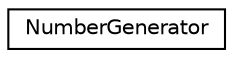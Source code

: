 digraph "Graphical Class Hierarchy"
{
 // LATEX_PDF_SIZE
  edge [fontname="Helvetica",fontsize="10",labelfontname="Helvetica",labelfontsize="10"];
  node [fontname="Helvetica",fontsize="10",shape=record];
  rankdir="LR";
  Node0 [label="NumberGenerator",height=0.2,width=0.4,color="black", fillcolor="white", style="filled",URL="$classNumberGenerator.html",tooltip=" "];
}
